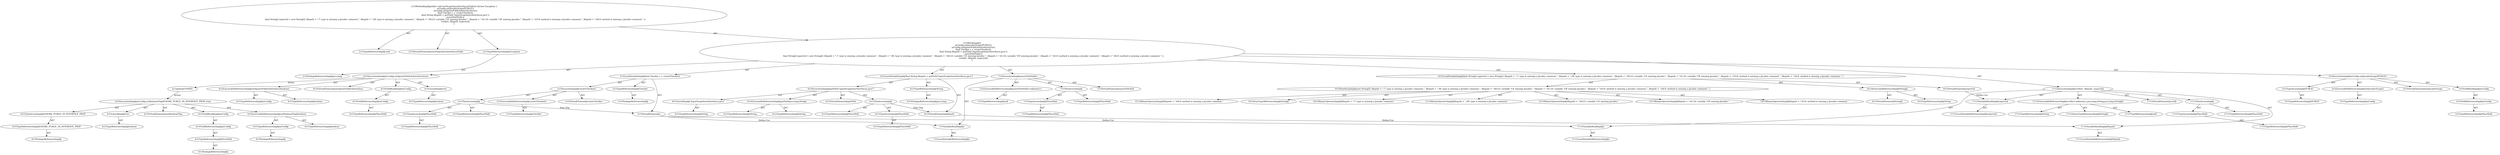 digraph "testScopeInnerInterfacesPublic#?" {
0 [label="2:CtTypeReferenceImpl@void" shape=ellipse]
1 [label="2:CtVirtualElement@testScopeInnerInterfacesPublic" shape=ellipse]
2 [label="2:CtTypeReferenceImpl@Exception" shape=ellipse]
3 [label="2:CtPackageReferenceImpl@java.lang" shape=ellipse]
4 [label="3:CtExecutableReferenceImpl@setJavadocScope()" shape=ellipse]
5 [label="3:CtTypeReferenceImpl@mConfig" shape=ellipse]
6 [label="3:CtVirtualElement@setJavadocScope" shape=ellipse]
7 [label="3:CtFieldReferenceImpl@mConfig" shape=ellipse]
8 [label="3:CtTypeReferenceImpl@PlaceHold" shape=ellipse]
9 [label="3:CtFieldReadImpl@mConfig" shape=ellipse]
10 [label="3:CtTypeAccessImpl@PUBLIC" shape=ellipse]
11 [label="3:CtTypeReferenceImpl@PUBLIC" shape=ellipse]
12 [label="3:CtInvocationImpl@mConfig.setJavadocScope(PUBLIC)" shape=ellipse]
13 [label="4:CtExecutableReferenceImpl@setIgnorePublicInInterface(boolean)" shape=ellipse]
14 [label="4:CtTypeReferenceImpl@mConfig" shape=ellipse]
15 [label="4:CtTypeReferenceImpl@boolean" shape=ellipse]
16 [label="4:CtVirtualElement@setIgnorePublicInInterface" shape=ellipse]
17 [label="4:CtFieldReferenceImpl@mConfig" shape=ellipse]
18 [label="4:CtTypeReferenceImpl@PlaceHold" shape=ellipse]
19 [label="4:CtFieldReadImpl@mConfig" shape=ellipse]
20 [label="4:CtLiteralImpl@true" shape=ellipse]
21 [label="4:CtTypeReferenceImpl@boolean" shape=ellipse]
22 [label="4:CtInvocationImpl@mConfig.setIgnorePublicInInterface(true)" shape=ellipse]
23 [label="5:CtTypeReferenceImpl@Checker" shape=ellipse]
24 [label="5:CtPackageReferenceImpl@" shape=ellipse]
25 [label="5:CtExecutableReferenceImpl@createChecker()" shape=ellipse]
26 [label="5:CtTypeReferenceImpl@Checker" shape=ellipse]
27 [label="5:CtVirtualElement@createChecker" shape=ellipse]
28 [label="5:CtTypeAccessImpl@PlaceHold" shape=ellipse]
29 [label="5:CtTypeReferenceImpl@PlaceHold" shape=ellipse]
30 [label="5:CtThisAccessImpl@" shape=ellipse]
31 [label="5:CtTypeReferenceImpl@PlaceHold" shape=ellipse]
32 [label="5:CtInvocationImpl@createChecker()" shape=ellipse]
33 [label="5:CtVirtualElement@c" shape=ellipse]
34 [label="5:CtLocalVariableImpl@final Checker c = createChecker()" shape=ellipse]
35 [label="6:CtTypeReferenceImpl@String" shape=ellipse]
36 [label="6:CtPackageReferenceImpl@java.lang" shape=ellipse]
37 [label="6:CtExecutableReferenceImpl@getPath(java.lang.String)" shape=ellipse]
38 [label="6:CtTypeReferenceImpl@String" shape=ellipse]
39 [label="6:CtTypeReferenceImpl@String" shape=ellipse]
40 [label="6:CtVirtualElement@getPath" shape=ellipse]
41 [label="6:CtTypeAccessImpl@PlaceHold" shape=ellipse]
42 [label="6:CtTypeReferenceImpl@PlaceHold" shape=ellipse]
43 [label="6:CtThisAccessImpl@" shape=ellipse]
44 [label="6:CtTypeReferenceImpl@PlaceHold" shape=ellipse]
45 [label="6:CtLiteralImpl@\"InputScopeInnerInterfaces.java\"" shape=ellipse]
46 [label="6:CtTypeReferenceImpl@String" shape=ellipse]
47 [label="6:CtInvocationImpl@getPath(\"InputScopeInnerInterfaces.java\")" shape=ellipse]
48 [label="6:CtVirtualElement@filepath" shape=ellipse]
49 [label="6:CtLocalVariableImpl@final String filepath = getPath(\"InputScopeInnerInterfaces.java\")" shape=ellipse]
50 [label="7:CtExecutableReferenceImpl@assertNotNull(<unknown>)" shape=ellipse]
51 [label="7:CtTypeReferenceImpl@null" shape=ellipse]
52 [label="7:CtVirtualElement@assertNotNull" shape=ellipse]
53 [label="7:CtTypeAccessImpl@PlaceHold" shape=ellipse]
54 [label="7:CtTypeReferenceImpl@PlaceHold" shape=ellipse]
55 [label="7:CtThisAccessImpl@" shape=ellipse]
56 [label="7:CtTypeReferenceImpl@PlaceHold" shape=ellipse]
57 [label="7:CtVariableReadImpl@c" shape=ellipse]
58 [label="7:CtLocalVariableReferenceImpl@c" shape=ellipse]
59 [label="7:CtInvocationImpl@assertNotNull(c)" shape=ellipse]
60 [label="8:CtVirtualElement@String[]" shape=ellipse]
61 [label="8:CtArrayTypeReferenceImpl@String[]" shape=ellipse]
62 [label="8:CtTypeReferenceImpl@String" shape=ellipse]
63 [label="9:CtNewArrayImpl@new String[]\{ filepath + \":7: type is missing a Javadoc comment.\", filepath + \":38: type is missing a Javadoc comment.\", filepath + \":40:23: variable 'CA' missing Javadoc.\", filepath + \":41:16: variable 'CB' missing Javadoc.\", filepath + \":43:9: method is missing a Javadoc comment.\", filepath + \":44:9: method is missing a Javadoc comment.\" \}" shape=ellipse]
64 [label="9:CtArrayTypeReferenceImpl@String[]" shape=ellipse]
65 [label="10:CtBinaryOperatorImpl@filepath + \":7: type is missing a Javadoc comment.\"" shape=ellipse]
66 [label="11:CtBinaryOperatorImpl@filepath + \":38: type is missing a Javadoc comment.\"" shape=ellipse]
67 [label="12:CtBinaryOperatorImpl@filepath + \":40:23: variable 'CA' missing Javadoc.\"" shape=ellipse]
68 [label="13:CtBinaryOperatorImpl@filepath + \":41:16: variable 'CB' missing Javadoc.\"" shape=ellipse]
69 [label="14:CtBinaryOperatorImpl@filepath + \":43:9: method is missing a Javadoc comment.\"" shape=ellipse]
70 [label="15:CtBinaryOperatorImpl@filepath + \":44:9: method is missing a Javadoc comment.\"" shape=ellipse]
71 [label="8:CtVirtualElement@expected" shape=ellipse]
72 [label="8:CtLocalVariableImpl@final String[] expected = new String[]\{ filepath + \":7: type is missing a Javadoc comment.\", filepath + \":38: type is missing a Javadoc comment.\", filepath + \":40:23: variable 'CA' missing Javadoc.\", filepath + \":41:16: variable 'CB' missing Javadoc.\", filepath + \":43:9: method is missing a Javadoc comment.\", filepath + \":44:9: method is missing a Javadoc comment.\" \}" shape=ellipse]
73 [label="17:CtExecutableReferenceImpl@verify(<unknown>,java.lang.String,java.lang.String[])" shape=ellipse]
74 [label="17:CtTypeReferenceImpl@null" shape=ellipse]
75 [label="17:CtTypeReferenceImpl@String" shape=ellipse]
76 [label="17:CtArrayTypeReferenceImpl@String[]" shape=ellipse]
77 [label="17:CtVirtualElement@verify" shape=ellipse]
78 [label="17:CtTypeAccessImpl@PlaceHold" shape=ellipse]
79 [label="17:CtTypeReferenceImpl@PlaceHold" shape=ellipse]
80 [label="17:CtThisAccessImpl@" shape=ellipse]
81 [label="17:CtTypeReferenceImpl@PlaceHold" shape=ellipse]
82 [label="17:CtVariableReadImpl@c" shape=ellipse]
83 [label="17:CtLocalVariableReferenceImpl@c" shape=ellipse]
84 [label="17:CtVariableReadImpl@filepath" shape=ellipse]
85 [label="17:CtLocalVariableReferenceImpl@filepath" shape=ellipse]
86 [label="17:CtVariableReadImpl@expected" shape=ellipse]
87 [label="17:CtLocalVariableReferenceImpl@expected" shape=ellipse]
88 [label="17:CtInvocationImpl@verify(c, filepath, expected)" shape=ellipse]
89 [label="2:CtBlockImpl@\{
    mConfig.setJavadocScope(PUBLIC);
    mConfig.setIgnorePublicInInterface(true);
    final Checker c = createChecker();
    final String filepath = getPath(\"InputScopeInnerInterfaces.java\");
    assertNotNull(c);
    final String[] expected = new String[]\{ filepath + \":7: type is missing a Javadoc comment.\", filepath + \":38: type is missing a Javadoc comment.\", filepath + \":40:23: variable 'CA' missing Javadoc.\", filepath + \":41:16: variable 'CB' missing Javadoc.\", filepath + \":43:9: method is missing a Javadoc comment.\", filepath + \":44:9: method is missing a Javadoc comment.\" \};
    verify(c, filepath, expected);
\}" shape=ellipse]
90 [label="2:CtMethodImpl@public void testScopeInnerInterfacesPublic() throws Exception \{
    mConfig.setJavadocScope(PUBLIC);
    mConfig.setIgnorePublicInInterface(true);
    final Checker c = createChecker();
    final String filepath = getPath(\"InputScopeInnerInterfaces.java\");
    assertNotNull(c);
    final String[] expected = new String[]\{ filepath + \":7: type is missing a Javadoc comment.\", filepath + \":38: type is missing a Javadoc comment.\", filepath + \":40:23: variable 'CA' missing Javadoc.\", filepath + \":41:16: variable 'CB' missing Javadoc.\", filepath + \":43:9: method is missing a Javadoc comment.\", filepath + \":44:9: method is missing a Javadoc comment.\" \};
    verify(c, filepath, expected);
\}" shape=ellipse]
91 [label="4:Update@UPDATE" shape=ellipse]
92 [label="4:CtPackageReferenceImpl@" shape=ellipse]
93 [label="4:CtTypeReferenceImpl@PlaceHold" shape=ellipse]
94 [label="4:CtFieldReferenceImpl@mConfig" shape=ellipse]
95 [label="4:CtFieldReadImpl@mConfig" shape=ellipse]
96 [label="4:CtPackageReferenceImpl@" shape=ellipse]
97 [label="4:CtTypeReferenceImpl@mConfig" shape=ellipse]
98 [label="4:CtTypeReferenceImpl@boolean" shape=ellipse]
99 [label="4:CtExecutableReferenceImpl@setBooleanFlag(boolean)" shape=ellipse]
100 [label="4:CtPackageReferenceImpl@" shape=ellipse]
101 [label="4:CtTypeReferenceImpl@IGNORE_PUBLIC_IN_INTERFACE_PROP" shape=ellipse]
102 [label="4:CtTypeAccessImpl@IGNORE_PUBLIC_IN_INTERFACE_PROP" shape=ellipse]
103 [label="4:CtTypeReferenceImpl@boolean" shape=ellipse]
104 [label="4:CtLiteralImpl@true" shape=ellipse]
105 [label="4:CtInvocationImpl@mConfig.setBooleanFlag(IGNORE_PUBLIC_IN_INTERFACE_PROP, true)" shape=ellipse]
106 [label="4:CtVirtualElement@setBooleanFlag" shape=ellipse]
2 -> 3 [label="AST"];
4 -> 5 [label="AST"];
7 -> 8 [label="AST"];
9 -> 7 [label="AST"];
10 -> 11 [label="AST"];
12 -> 6 [label="AST"];
12 -> 9 [label="AST"];
12 -> 4 [label="AST"];
12 -> 10 [label="AST"];
13 -> 14 [label="AST"];
13 -> 15 [label="AST"];
17 -> 18 [label="AST"];
19 -> 17 [label="AST"];
20 -> 21 [label="AST"];
22 -> 16 [label="AST"];
22 -> 19 [label="AST"];
22 -> 13 [label="AST"];
22 -> 20 [label="AST"];
22 -> 91 [label="Action"];
23 -> 24 [label="AST"];
25 -> 26 [label="AST"];
28 -> 29 [label="AST"];
30 -> 31 [label="AST"];
30 -> 28 [label="AST"];
30 -> 33 [label="Data Dep"];
32 -> 27 [label="AST"];
32 -> 30 [label="AST"];
32 -> 25 [label="AST"];
33 -> 57 [label="Define-Use"];
33 -> 82 [label="Define-Use"];
34 -> 33 [label="AST"];
34 -> 23 [label="AST"];
34 -> 32 [label="AST"];
35 -> 36 [label="AST"];
37 -> 38 [label="AST"];
37 -> 39 [label="AST"];
41 -> 42 [label="AST"];
43 -> 44 [label="AST"];
43 -> 41 [label="AST"];
43 -> 48 [label="Data Dep"];
45 -> 46 [label="AST"];
47 -> 40 [label="AST"];
47 -> 43 [label="AST"];
47 -> 37 [label="AST"];
47 -> 45 [label="AST"];
48 -> 84 [label="Define-Use"];
49 -> 48 [label="AST"];
49 -> 35 [label="AST"];
49 -> 47 [label="AST"];
50 -> 51 [label="AST"];
53 -> 54 [label="AST"];
55 -> 56 [label="AST"];
55 -> 53 [label="AST"];
57 -> 58 [label="AST"];
59 -> 52 [label="AST"];
59 -> 55 [label="AST"];
59 -> 50 [label="AST"];
59 -> 57 [label="AST"];
61 -> 60 [label="AST"];
61 -> 62 [label="AST"];
63 -> 64 [label="AST"];
63 -> 65 [label="AST"];
63 -> 66 [label="AST"];
63 -> 67 [label="AST"];
63 -> 68 [label="AST"];
63 -> 69 [label="AST"];
63 -> 70 [label="AST"];
71 -> 86 [label="Define-Use"];
72 -> 71 [label="AST"];
72 -> 61 [label="AST"];
72 -> 63 [label="AST"];
73 -> 74 [label="AST"];
73 -> 75 [label="AST"];
73 -> 76 [label="AST"];
78 -> 79 [label="AST"];
80 -> 81 [label="AST"];
80 -> 78 [label="AST"];
82 -> 83 [label="AST"];
84 -> 85 [label="AST"];
86 -> 87 [label="AST"];
88 -> 77 [label="AST"];
88 -> 80 [label="AST"];
88 -> 73 [label="AST"];
88 -> 82 [label="AST"];
88 -> 84 [label="AST"];
88 -> 86 [label="AST"];
89 -> 12 [label="AST"];
89 -> 22 [label="AST"];
89 -> 34 [label="AST"];
89 -> 49 [label="AST"];
89 -> 59 [label="AST"];
89 -> 72 [label="AST"];
89 -> 88 [label="AST"];
90 -> 1 [label="AST"];
90 -> 0 [label="AST"];
90 -> 2 [label="AST"];
90 -> 89 [label="AST"];
91 -> 105 [label="Action"];
93 -> 92 [label="AST"];
94 -> 93 [label="AST"];
95 -> 94 [label="AST"];
97 -> 96 [label="AST"];
99 -> 97 [label="AST"];
99 -> 98 [label="AST"];
101 -> 100 [label="AST"];
102 -> 101 [label="AST"];
104 -> 103 [label="AST"];
105 -> 106 [label="AST"];
105 -> 95 [label="AST"];
105 -> 99 [label="AST"];
105 -> 102 [label="AST"];
105 -> 104 [label="AST"];
}